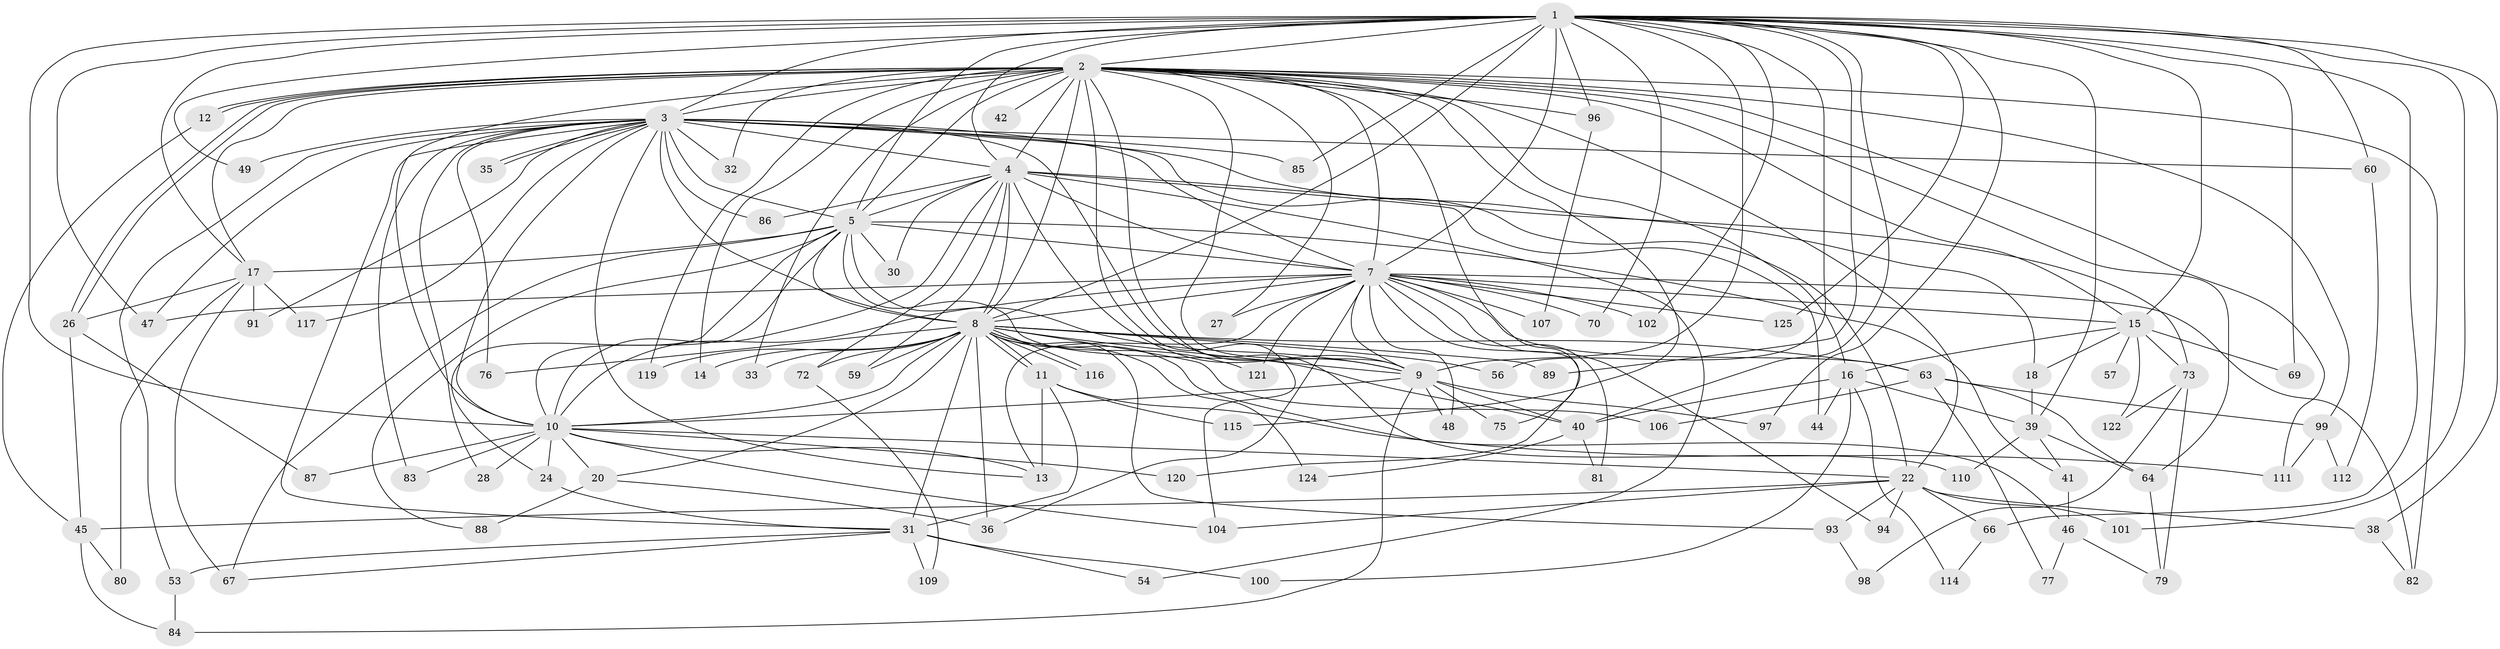 // original degree distribution, {20: 0.008, 33: 0.008, 28: 0.008, 17: 0.024, 26: 0.008, 32: 0.008, 14: 0.008, 19: 0.008, 6: 0.04, 3: 0.208, 4: 0.04, 2: 0.552, 7: 0.008, 8: 0.024, 5: 0.048}
// Generated by graph-tools (version 1.1) at 2025/11/02/27/25 16:11:04]
// undirected, 95 vertices, 227 edges
graph export_dot {
graph [start="1"]
  node [color=gray90,style=filled];
  1 [super="+6"];
  2 [super="+21"];
  3 [super="+55"];
  4 [super="+25"];
  5 [super="+23"];
  7 [super="+29"];
  8 [super="+37"];
  9 [super="+19"];
  10 [super="+95"];
  11 [super="+43"];
  12;
  13 [super="+68"];
  14;
  15 [super="+51"];
  16 [super="+61"];
  17 [super="+52"];
  18;
  20 [super="+74"];
  22 [super="+34"];
  24;
  26 [super="+62"];
  27;
  28;
  30;
  31 [super="+58"];
  32 [super="+71"];
  33;
  35;
  36;
  38;
  39 [super="+92"];
  40 [super="+50"];
  41;
  42;
  44;
  45 [super="+65"];
  46;
  47 [super="+78"];
  48;
  49;
  53;
  54;
  56;
  57;
  59;
  60;
  63;
  64 [super="+105"];
  66;
  67 [super="+123"];
  69;
  70;
  72;
  73;
  75;
  76;
  77;
  79 [super="+103"];
  80;
  81;
  82 [super="+108"];
  83;
  84 [super="+90"];
  85;
  86;
  87;
  88;
  89;
  91;
  93;
  94;
  96;
  97;
  98;
  99;
  100;
  101;
  102;
  104 [super="+118"];
  106;
  107;
  109;
  110;
  111 [super="+113"];
  112;
  114;
  115;
  116;
  117;
  119;
  120;
  121;
  122;
  124;
  125;
  1 -- 2 [weight=2];
  1 -- 3 [weight=2];
  1 -- 4 [weight=2];
  1 -- 5 [weight=2];
  1 -- 7 [weight=2];
  1 -- 8 [weight=2];
  1 -- 9 [weight=2];
  1 -- 10 [weight=2];
  1 -- 17;
  1 -- 38;
  1 -- 56;
  1 -- 66;
  1 -- 69;
  1 -- 85;
  1 -- 89;
  1 -- 101;
  1 -- 102;
  1 -- 125;
  1 -- 70;
  1 -- 96;
  1 -- 97;
  1 -- 39;
  1 -- 47;
  1 -- 49;
  1 -- 60;
  1 -- 40;
  1 -- 15;
  2 -- 3 [weight=2];
  2 -- 4 [weight=2];
  2 -- 5;
  2 -- 7 [weight=2];
  2 -- 8;
  2 -- 9;
  2 -- 10;
  2 -- 12;
  2 -- 12;
  2 -- 14;
  2 -- 15;
  2 -- 16;
  2 -- 17;
  2 -- 26;
  2 -- 26;
  2 -- 27;
  2 -- 32;
  2 -- 42 [weight=2];
  2 -- 64;
  2 -- 75;
  2 -- 82;
  2 -- 96;
  2 -- 99;
  2 -- 110;
  2 -- 111;
  2 -- 115;
  2 -- 119;
  2 -- 104;
  2 -- 33;
  2 -- 22;
  3 -- 4;
  3 -- 5;
  3 -- 7;
  3 -- 8;
  3 -- 9;
  3 -- 10;
  3 -- 13;
  3 -- 18;
  3 -- 22;
  3 -- 28;
  3 -- 32 [weight=2];
  3 -- 35;
  3 -- 35;
  3 -- 47;
  3 -- 49;
  3 -- 53;
  3 -- 60;
  3 -- 83;
  3 -- 85;
  3 -- 86;
  3 -- 91;
  3 -- 117;
  3 -- 31;
  3 -- 76;
  4 -- 5;
  4 -- 7;
  4 -- 8 [weight=2];
  4 -- 9;
  4 -- 10;
  4 -- 30;
  4 -- 44;
  4 -- 54;
  4 -- 59;
  4 -- 72;
  4 -- 73;
  4 -- 86;
  5 -- 7 [weight=2];
  5 -- 8;
  5 -- 9;
  5 -- 10;
  5 -- 24;
  5 -- 30;
  5 -- 40;
  5 -- 41;
  5 -- 67;
  5 -- 88;
  5 -- 17;
  7 -- 8;
  7 -- 9;
  7 -- 10;
  7 -- 15;
  7 -- 27;
  7 -- 36;
  7 -- 48;
  7 -- 63;
  7 -- 70;
  7 -- 81;
  7 -- 94;
  7 -- 102;
  7 -- 107;
  7 -- 120;
  7 -- 121;
  7 -- 125;
  7 -- 82;
  7 -- 13;
  7 -- 47;
  8 -- 9 [weight=2];
  8 -- 10;
  8 -- 11;
  8 -- 11;
  8 -- 14;
  8 -- 20;
  8 -- 33;
  8 -- 36;
  8 -- 46;
  8 -- 56;
  8 -- 59;
  8 -- 63;
  8 -- 72;
  8 -- 76;
  8 -- 89;
  8 -- 93;
  8 -- 106;
  8 -- 116;
  8 -- 116;
  8 -- 119;
  8 -- 121;
  8 -- 124;
  8 -- 31;
  9 -- 10;
  9 -- 40;
  9 -- 48;
  9 -- 75;
  9 -- 97;
  9 -- 84;
  10 -- 13;
  10 -- 20 [weight=2];
  10 -- 24;
  10 -- 28;
  10 -- 83;
  10 -- 87;
  10 -- 104;
  10 -- 120;
  10 -- 22;
  11 -- 31;
  11 -- 115;
  11 -- 111;
  11 -- 13;
  12 -- 45;
  15 -- 16;
  15 -- 18;
  15 -- 57 [weight=2];
  15 -- 122;
  15 -- 69;
  15 -- 73;
  16 -- 44;
  16 -- 100;
  16 -- 114;
  16 -- 40;
  16 -- 39;
  17 -- 67;
  17 -- 80;
  17 -- 91;
  17 -- 117;
  17 -- 26;
  18 -- 39;
  20 -- 88;
  20 -- 36;
  22 -- 66;
  22 -- 93;
  22 -- 94;
  22 -- 104;
  22 -- 45;
  22 -- 38;
  22 -- 101;
  24 -- 31;
  26 -- 45;
  26 -- 87;
  31 -- 53;
  31 -- 54;
  31 -- 109;
  31 -- 100;
  31 -- 67;
  38 -- 82;
  39 -- 41;
  39 -- 64;
  39 -- 110;
  40 -- 81;
  40 -- 124;
  41 -- 46;
  45 -- 80;
  45 -- 84;
  46 -- 77;
  46 -- 79;
  53 -- 84;
  60 -- 112;
  63 -- 77;
  63 -- 99;
  63 -- 106;
  63 -- 64;
  64 -- 79;
  66 -- 114;
  72 -- 109;
  73 -- 98;
  73 -- 122;
  73 -- 79;
  93 -- 98;
  96 -- 107;
  99 -- 111;
  99 -- 112;
}
